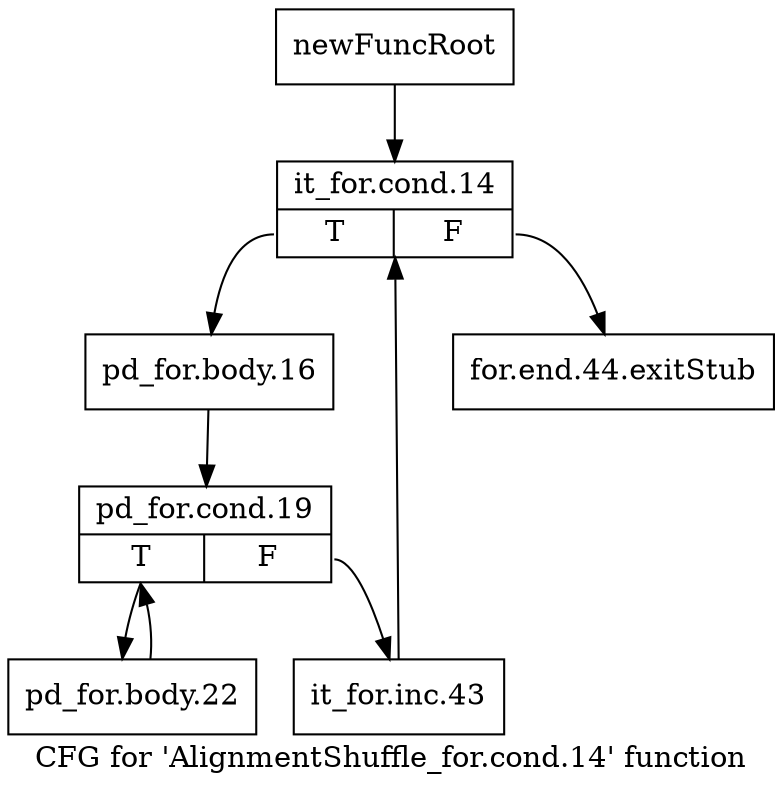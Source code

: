 digraph "CFG for 'AlignmentShuffle_for.cond.14' function" {
	label="CFG for 'AlignmentShuffle_for.cond.14' function";

	Node0x3425490 [shape=record,label="{newFuncRoot}"];
	Node0x3425490 -> Node0x3425530;
	Node0x34254e0 [shape=record,label="{for.end.44.exitStub}"];
	Node0x3425530 [shape=record,label="{it_for.cond.14|{<s0>T|<s1>F}}"];
	Node0x3425530:s0 -> Node0x3425580;
	Node0x3425530:s1 -> Node0x34254e0;
	Node0x3425580 [shape=record,label="{pd_for.body.16}"];
	Node0x3425580 -> Node0x34255d0;
	Node0x34255d0 [shape=record,label="{pd_for.cond.19|{<s0>T|<s1>F}}"];
	Node0x34255d0:s0 -> Node0x3425670;
	Node0x34255d0:s1 -> Node0x3425620;
	Node0x3425620 [shape=record,label="{it_for.inc.43}"];
	Node0x3425620 -> Node0x3425530;
	Node0x3425670 [shape=record,label="{pd_for.body.22}"];
	Node0x3425670 -> Node0x34255d0;
}
